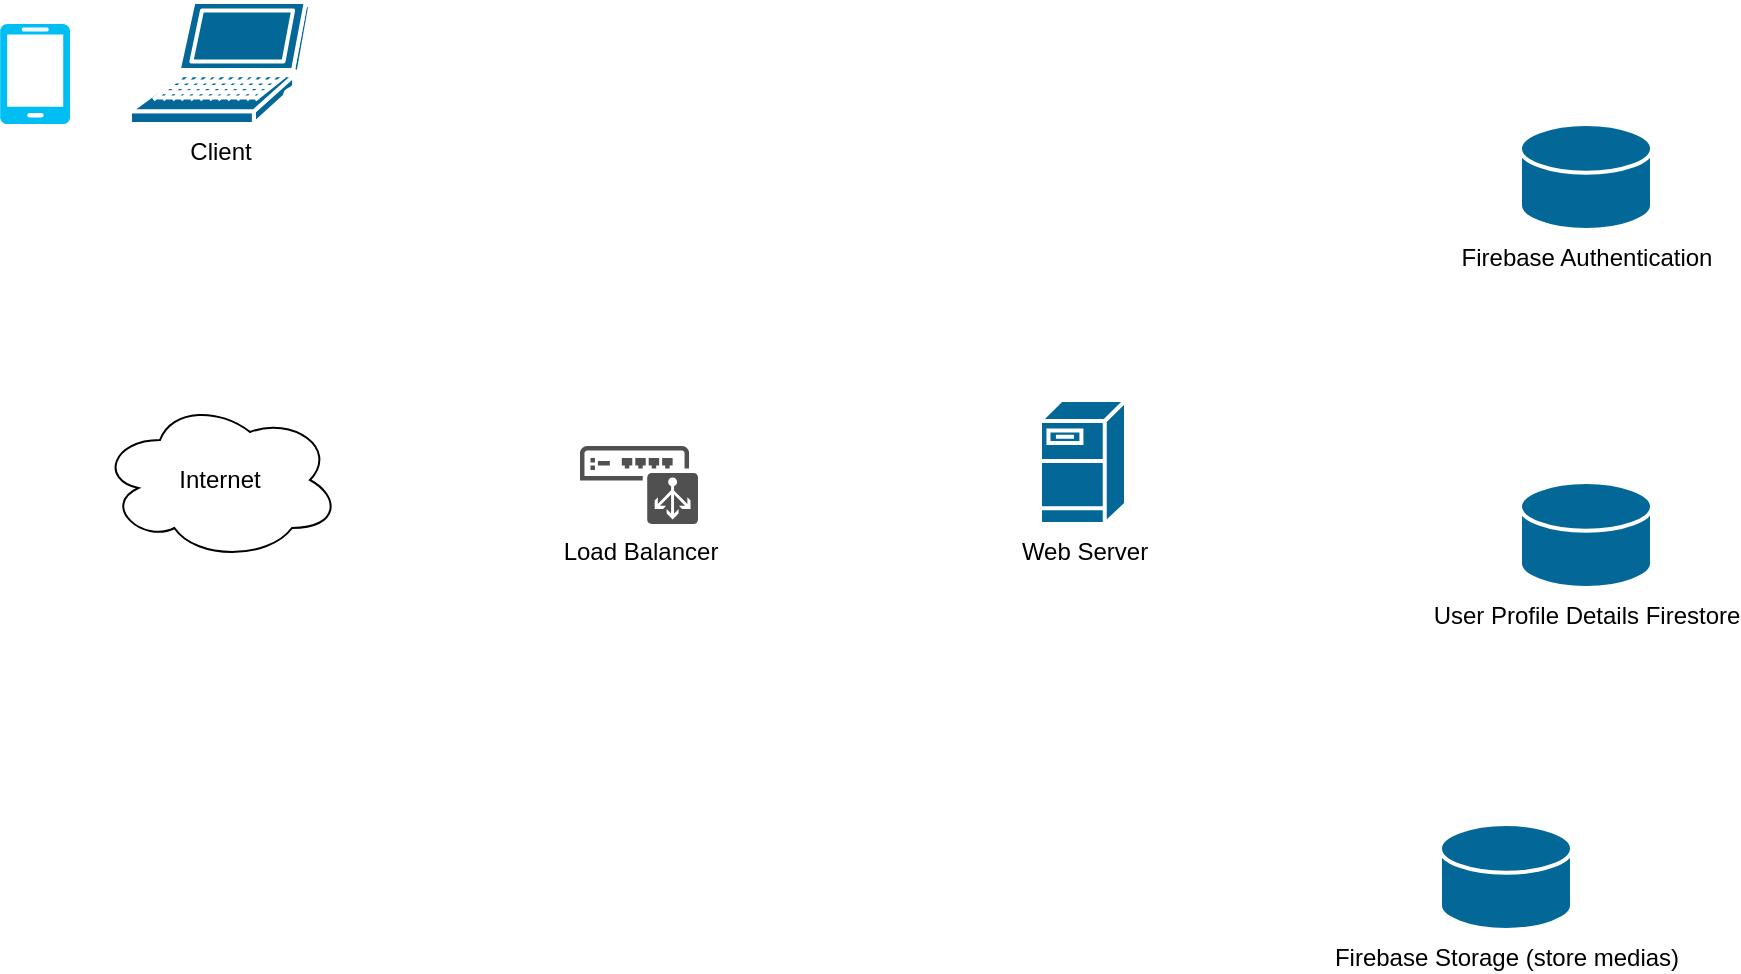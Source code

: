 <mxfile version="26.0.14">
  <diagram name="Page-1" id="c37626ed-c26b-45fb-9056-f9ebc6bb27b6">
    <mxGraphModel dx="1632" dy="518" grid="1" gridSize="10" guides="1" tooltips="1" connect="1" arrows="1" fold="1" page="0" pageScale="1" pageWidth="1100" pageHeight="850" background="#ffffff" math="0" shadow="0">
      <root>
        <mxCell id="0" />
        <mxCell id="1" parent="0" />
        <mxCell id="0g3rvjv6EAAH3peQg4f7-1" value="Client" style="shape=mxgraph.cisco.computers_and_peripherals.laptop;sketch=0;html=1;pointerEvents=1;dashed=0;fillColor=#036897;strokeColor=#ffffff;strokeWidth=2;verticalLabelPosition=bottom;verticalAlign=top;align=center;outlineConnect=0;" vertex="1" parent="1">
          <mxGeometry x="425" y="410" width="90" height="61" as="geometry" />
        </mxCell>
        <mxCell id="0g3rvjv6EAAH3peQg4f7-2" value="Internet" style="ellipse;shape=cloud;whiteSpace=wrap;html=1;" vertex="1" parent="1">
          <mxGeometry x="410" y="609" width="120" height="80" as="geometry" />
        </mxCell>
        <mxCell id="0g3rvjv6EAAH3peQg4f7-3" value="Web Server" style="shape=mxgraph.cisco.servers.fileserver;sketch=0;html=1;pointerEvents=1;dashed=0;fillColor=#036897;strokeColor=#ffffff;strokeWidth=2;verticalLabelPosition=bottom;verticalAlign=top;align=center;outlineConnect=0;" vertex="1" parent="1">
          <mxGeometry x="880" y="609" width="43" height="62" as="geometry" />
        </mxCell>
        <mxCell id="0g3rvjv6EAAH3peQg4f7-7" value="Firebase Authentication" style="shape=mxgraph.cisco.storage.relational_database;sketch=0;html=1;pointerEvents=1;dashed=0;fillColor=#036897;strokeColor=#ffffff;strokeWidth=2;verticalLabelPosition=bottom;verticalAlign=top;align=center;outlineConnect=0;" vertex="1" parent="1">
          <mxGeometry x="1120" y="471" width="66" height="53" as="geometry" />
        </mxCell>
        <mxCell id="0g3rvjv6EAAH3peQg4f7-8" value="User Profile Details Firestore" style="shape=mxgraph.cisco.storage.relational_database;sketch=0;html=1;pointerEvents=1;dashed=0;fillColor=#036897;strokeColor=#ffffff;strokeWidth=2;verticalLabelPosition=bottom;verticalAlign=top;align=center;outlineConnect=0;" vertex="1" parent="1">
          <mxGeometry x="1120" y="650" width="66" height="53" as="geometry" />
        </mxCell>
        <mxCell id="0g3rvjv6EAAH3peQg4f7-9" value="Load Balancer" style="sketch=0;pointerEvents=1;shadow=0;dashed=0;html=1;strokeColor=none;fillColor=#505050;labelPosition=center;verticalLabelPosition=bottom;verticalAlign=top;outlineConnect=0;align=center;shape=mxgraph.office.devices.load_balancer;" vertex="1" parent="1">
          <mxGeometry x="650" y="632" width="59" height="39" as="geometry" />
        </mxCell>
        <mxCell id="0g3rvjv6EAAH3peQg4f7-10" value="Firebase Storage (store medias)" style="shape=mxgraph.cisco.storage.relational_database;sketch=0;html=1;pointerEvents=1;dashed=0;fillColor=#036897;strokeColor=#ffffff;strokeWidth=2;verticalLabelPosition=bottom;verticalAlign=top;align=center;outlineConnect=0;" vertex="1" parent="1">
          <mxGeometry x="1080" y="821" width="66" height="53" as="geometry" />
        </mxCell>
        <mxCell id="0g3rvjv6EAAH3peQg4f7-11" value="" style="verticalLabelPosition=bottom;html=1;verticalAlign=top;align=center;strokeColor=none;fillColor=#00BEF2;shape=mxgraph.azure.mobile;pointerEvents=1;" vertex="1" parent="1">
          <mxGeometry x="360" y="421" width="35" height="50" as="geometry" />
        </mxCell>
      </root>
    </mxGraphModel>
  </diagram>
</mxfile>
